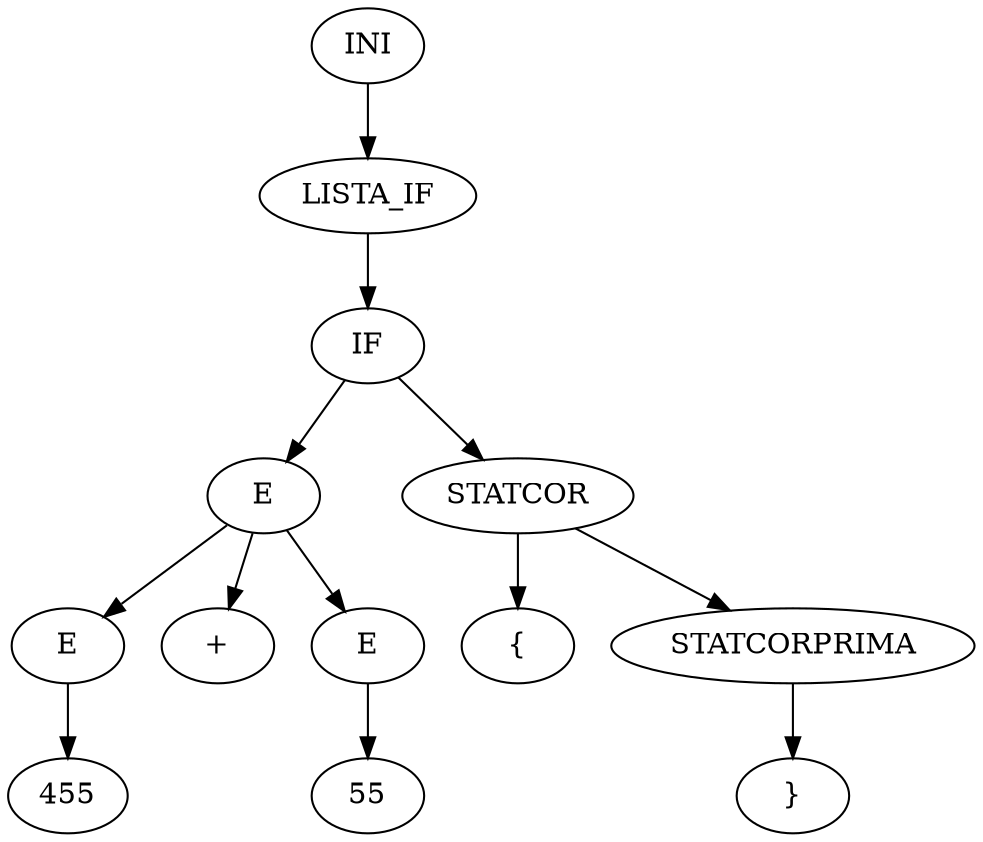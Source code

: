 digraph G {1[label= "INI" fillcolor="#d62728"];
1->2;2[label= "LISTA_IF" fillcolor="#d62728"];
2->3;3[label= "IF" fillcolor="#d62728"];
3->4;4[label= "E" fillcolor="#d62728"];
4->5;5[label= "E" fillcolor="#d62728"];
5->6;6[label= "455" fillcolor="#d62728"];
4->7;7[label= "+" fillcolor="#d62728"];
4->8;8[label= "E" fillcolor="#d62728"];
8->9;9[label= "55" fillcolor="#d62728"];
3->10;10[label= "STATCOR" fillcolor="#d62728"];
10->11;11[label= "{" fillcolor="#d62728"];
10->12;12[label= "STATCORPRIMA" fillcolor="#d62728"];
12->13;13[label= "}" fillcolor="#d62728"];
}